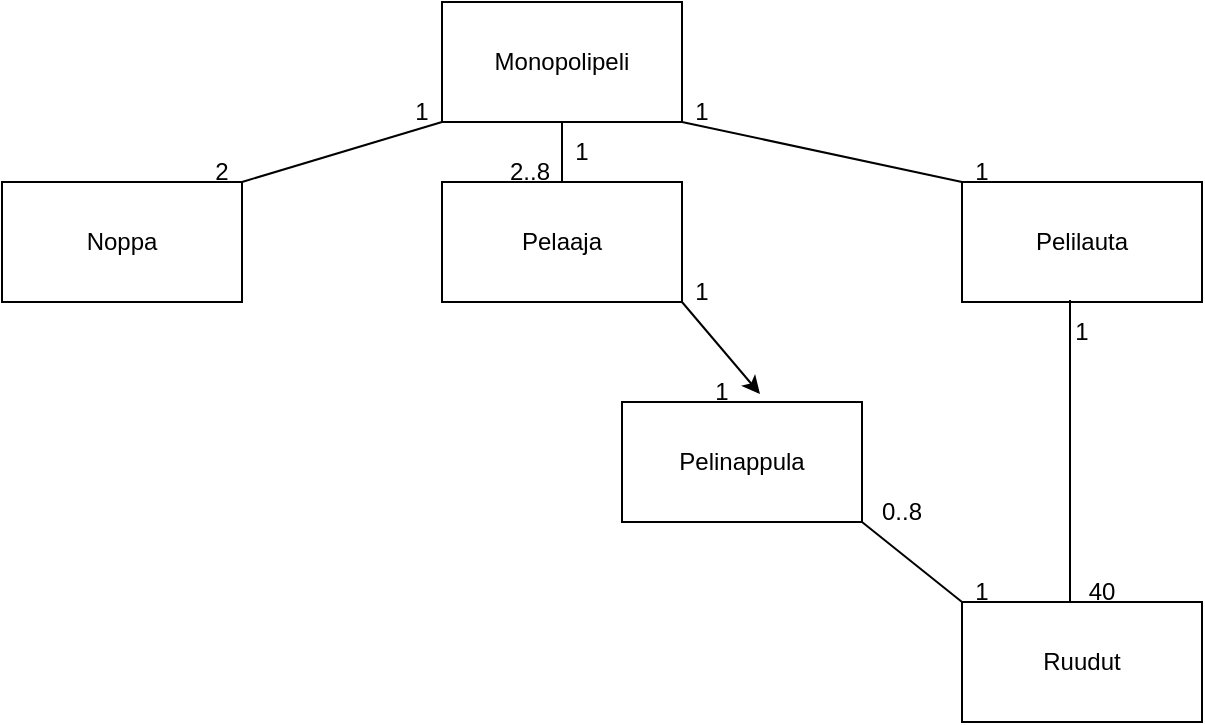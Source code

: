 <mxfile version="17.2.3"><diagram id="XXFPK8tezdWKDIA-9hyB" name="Page-1"><mxGraphModel dx="1590" dy="793" grid="1" gridSize="10" guides="1" tooltips="1" connect="1" arrows="1" fold="1" page="1" pageScale="1" pageWidth="827" pageHeight="1169" math="0" shadow="0"><root><mxCell id="0"/><mxCell id="1" parent="0"/><mxCell id="22mHYqBvgWWLTBj6SxlL-1" value="Monopolipeli" style="rounded=0;whiteSpace=wrap;html=1;" vertex="1" parent="1"><mxGeometry x="340" y="40" width="120" height="60" as="geometry"/></mxCell><mxCell id="22mHYqBvgWWLTBj6SxlL-2" value="Noppa" style="rounded=0;whiteSpace=wrap;html=1;" vertex="1" parent="1"><mxGeometry x="120" y="130" width="120" height="60" as="geometry"/></mxCell><mxCell id="22mHYqBvgWWLTBj6SxlL-3" value="Pelaaja" style="rounded=0;whiteSpace=wrap;html=1;" vertex="1" parent="1"><mxGeometry x="340" y="130" width="120" height="60" as="geometry"/></mxCell><mxCell id="22mHYqBvgWWLTBj6SxlL-4" value="Pelilauta" style="rounded=0;whiteSpace=wrap;html=1;" vertex="1" parent="1"><mxGeometry x="600" y="130" width="120" height="60" as="geometry"/></mxCell><mxCell id="22mHYqBvgWWLTBj6SxlL-5" value="Pelinappula" style="rounded=0;whiteSpace=wrap;html=1;" vertex="1" parent="1"><mxGeometry x="430" y="240" width="120" height="60" as="geometry"/></mxCell><mxCell id="22mHYqBvgWWLTBj6SxlL-6" value="Ruudut" style="rounded=0;whiteSpace=wrap;html=1;" vertex="1" parent="1"><mxGeometry x="600" y="340" width="120" height="60" as="geometry"/></mxCell><mxCell id="22mHYqBvgWWLTBj6SxlL-7" value="" style="endArrow=none;html=1;rounded=0;entryX=0;entryY=1;entryDx=0;entryDy=0;" edge="1" parent="1" target="22mHYqBvgWWLTBj6SxlL-1"><mxGeometry width="50" height="50" relative="1" as="geometry"><mxPoint x="240" y="130" as="sourcePoint"/><mxPoint x="290" y="80" as="targetPoint"/><Array as="points"/></mxGeometry></mxCell><mxCell id="22mHYqBvgWWLTBj6SxlL-8" value="" style="endArrow=none;html=1;rounded=0;entryX=0.5;entryY=1;entryDx=0;entryDy=0;" edge="1" parent="1" target="22mHYqBvgWWLTBj6SxlL-1"><mxGeometry width="50" height="50" relative="1" as="geometry"><mxPoint x="400" y="130" as="sourcePoint"/><mxPoint x="450" y="80" as="targetPoint"/></mxGeometry></mxCell><mxCell id="22mHYqBvgWWLTBj6SxlL-9" value="" style="endArrow=none;html=1;rounded=0;entryX=1;entryY=1;entryDx=0;entryDy=0;" edge="1" parent="1" target="22mHYqBvgWWLTBj6SxlL-1"><mxGeometry width="50" height="50" relative="1" as="geometry"><mxPoint x="600" y="130" as="sourcePoint"/><mxPoint x="650" y="80" as="targetPoint"/></mxGeometry></mxCell><mxCell id="22mHYqBvgWWLTBj6SxlL-10" value="" style="endArrow=classic;html=1;rounded=0;entryX=0.575;entryY=-0.067;entryDx=0;entryDy=0;entryPerimeter=0;" edge="1" parent="1" target="22mHYqBvgWWLTBj6SxlL-5"><mxGeometry width="50" height="50" relative="1" as="geometry"><mxPoint x="460" y="190" as="sourcePoint"/><mxPoint x="510" y="140" as="targetPoint"/></mxGeometry></mxCell><mxCell id="22mHYqBvgWWLTBj6SxlL-11" value="" style="endArrow=none;html=1;rounded=0;entryX=0.45;entryY=0.983;entryDx=0;entryDy=0;entryPerimeter=0;exitX=0.45;exitY=0;exitDx=0;exitDy=0;exitPerimeter=0;" edge="1" parent="1" source="22mHYqBvgWWLTBj6SxlL-6" target="22mHYqBvgWWLTBj6SxlL-4"><mxGeometry width="50" height="50" relative="1" as="geometry"><mxPoint x="654" y="330" as="sourcePoint"/><mxPoint x="700" y="210" as="targetPoint"/></mxGeometry></mxCell><mxCell id="22mHYqBvgWWLTBj6SxlL-12" value="" style="endArrow=none;html=1;rounded=0;entryX=0;entryY=0;entryDx=0;entryDy=0;" edge="1" parent="1" target="22mHYqBvgWWLTBj6SxlL-6"><mxGeometry width="50" height="50" relative="1" as="geometry"><mxPoint x="550" y="300" as="sourcePoint"/><mxPoint x="600" y="250" as="targetPoint"/></mxGeometry></mxCell><mxCell id="22mHYqBvgWWLTBj6SxlL-13" value="&lt;div&gt;2&lt;br&gt;&lt;/div&gt;" style="text;html=1;strokeColor=none;fillColor=none;align=center;verticalAlign=middle;whiteSpace=wrap;rounded=0;" vertex="1" parent="1"><mxGeometry x="200" y="110" width="60" height="30" as="geometry"/></mxCell><mxCell id="22mHYqBvgWWLTBj6SxlL-15" value="1" style="text;html=1;strokeColor=none;fillColor=none;align=center;verticalAlign=middle;whiteSpace=wrap;rounded=0;" vertex="1" parent="1"><mxGeometry x="300" y="80" width="60" height="30" as="geometry"/></mxCell><mxCell id="22mHYqBvgWWLTBj6SxlL-16" value="1" style="text;html=1;strokeColor=none;fillColor=none;align=center;verticalAlign=middle;whiteSpace=wrap;rounded=0;" vertex="1" parent="1"><mxGeometry x="380" y="100" width="60" height="30" as="geometry"/></mxCell><mxCell id="22mHYqBvgWWLTBj6SxlL-17" value="2..8" style="text;html=1;strokeColor=none;fillColor=none;align=center;verticalAlign=middle;whiteSpace=wrap;rounded=0;" vertex="1" parent="1"><mxGeometry x="354" y="110" width="60" height="30" as="geometry"/></mxCell><mxCell id="22mHYqBvgWWLTBj6SxlL-18" value="1" style="text;html=1;strokeColor=none;fillColor=none;align=center;verticalAlign=middle;whiteSpace=wrap;rounded=0;" vertex="1" parent="1"><mxGeometry x="440" y="80" width="60" height="30" as="geometry"/></mxCell><mxCell id="22mHYqBvgWWLTBj6SxlL-19" value="1" style="text;html=1;strokeColor=none;fillColor=none;align=center;verticalAlign=middle;whiteSpace=wrap;rounded=0;" vertex="1" parent="1"><mxGeometry x="580" y="110" width="60" height="30" as="geometry"/></mxCell><mxCell id="22mHYqBvgWWLTBj6SxlL-21" value="1" style="text;html=1;strokeColor=none;fillColor=none;align=center;verticalAlign=middle;whiteSpace=wrap;rounded=0;" vertex="1" parent="1"><mxGeometry x="450" y="220" width="60" height="30" as="geometry"/></mxCell><mxCell id="22mHYqBvgWWLTBj6SxlL-22" value="1" style="text;html=1;strokeColor=none;fillColor=none;align=center;verticalAlign=middle;whiteSpace=wrap;rounded=0;" vertex="1" parent="1"><mxGeometry x="440" y="170" width="60" height="30" as="geometry"/></mxCell><mxCell id="22mHYqBvgWWLTBj6SxlL-23" value="0..8" style="text;html=1;strokeColor=none;fillColor=none;align=center;verticalAlign=middle;whiteSpace=wrap;rounded=0;" vertex="1" parent="1"><mxGeometry x="540" y="280" width="60" height="30" as="geometry"/></mxCell><mxCell id="22mHYqBvgWWLTBj6SxlL-24" value="1" style="text;html=1;strokeColor=none;fillColor=none;align=center;verticalAlign=middle;whiteSpace=wrap;rounded=0;" vertex="1" parent="1"><mxGeometry x="580" y="320" width="60" height="30" as="geometry"/></mxCell><mxCell id="22mHYqBvgWWLTBj6SxlL-25" value="40" style="text;html=1;strokeColor=none;fillColor=none;align=center;verticalAlign=middle;whiteSpace=wrap;rounded=0;" vertex="1" parent="1"><mxGeometry x="640" y="320" width="60" height="30" as="geometry"/></mxCell><mxCell id="22mHYqBvgWWLTBj6SxlL-26" value="1" style="text;html=1;strokeColor=none;fillColor=none;align=center;verticalAlign=middle;whiteSpace=wrap;rounded=0;" vertex="1" parent="1"><mxGeometry x="630" y="190" width="60" height="30" as="geometry"/></mxCell></root></mxGraphModel></diagram></mxfile>